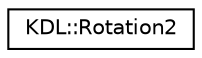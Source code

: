 digraph G
{
  edge [fontname="Helvetica",fontsize="10",labelfontname="Helvetica",labelfontsize="10"];
  node [fontname="Helvetica",fontsize="10",shape=record];
  rankdir=LR;
  Node1 [label="KDL::Rotation2",height=0.2,width=0.4,color="black", fillcolor="white", style="filled",URL="$d9/de8/classKDL_1_1Rotation2.html"];
}
